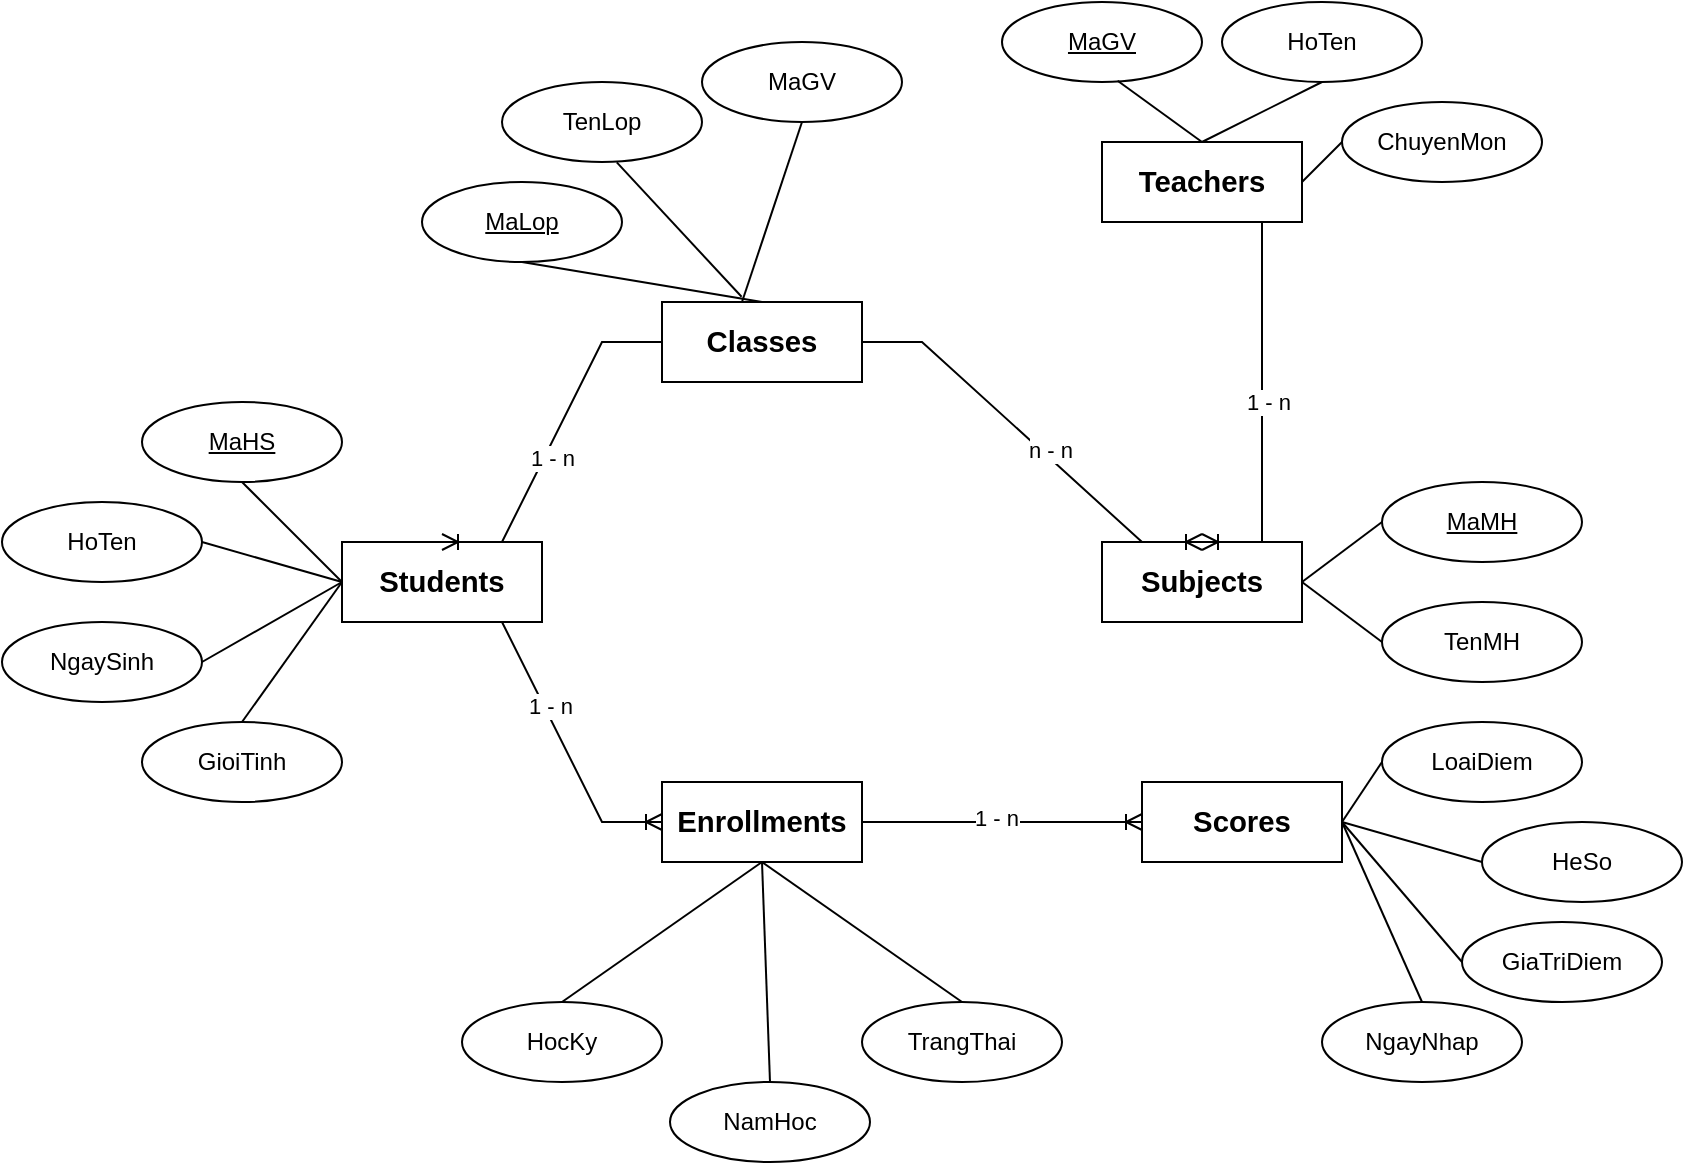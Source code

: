 <mxfile version="26.1.0">
  <diagram name="Trang-1" id="RVlhpdnjynklkB1nGMho">
    <mxGraphModel dx="1182" dy="679" grid="1" gridSize="10" guides="1" tooltips="1" connect="1" arrows="1" fold="1" page="1" pageScale="1" pageWidth="827" pageHeight="1169" math="0" shadow="0">
      <root>
        <mxCell id="0" />
        <mxCell id="1" parent="0" />
        <mxCell id="8lo8MAQ5qpHeNwS08Yg7-1" value="&lt;span id=&quot;docs-internal-guid-3f45bc05-7fff-9d40-037d-0201eaf5cb7c&quot;&gt;&lt;span style=&quot;font-size: 11pt; font-family: Arial, sans-serif; background-color: transparent; font-weight: 700; font-variant-numeric: normal; font-variant-east-asian: normal; font-variant-alternates: normal; font-variant-position: normal; font-variant-emoji: normal; vertical-align: baseline; white-space-collapse: preserve;&quot;&gt;Students&lt;/span&gt;&lt;/span&gt;" style="whiteSpace=wrap;html=1;align=center;" vertex="1" parent="1">
          <mxGeometry x="200" y="440" width="100" height="40" as="geometry" />
        </mxCell>
        <mxCell id="8lo8MAQ5qpHeNwS08Yg7-2" value="&lt;span id=&quot;docs-internal-guid-5ad17344-7fff-c21c-bfdd-054fac57757a&quot;&gt;&lt;span style=&quot;font-size: 11pt; font-family: Arial, sans-serif; background-color: transparent; font-weight: 700; font-variant-numeric: normal; font-variant-east-asian: normal; font-variant-alternates: normal; font-variant-position: normal; font-variant-emoji: normal; vertical-align: baseline; white-space-collapse: preserve;&quot;&gt;Scores&lt;/span&gt;&lt;/span&gt;" style="whiteSpace=wrap;html=1;align=center;" vertex="1" parent="1">
          <mxGeometry x="600" y="560" width="100" height="40" as="geometry" />
        </mxCell>
        <mxCell id="8lo8MAQ5qpHeNwS08Yg7-3" value="&lt;span id=&quot;docs-internal-guid-a760e871-7fff-a96a-99c3-bf476923b152&quot;&gt;&lt;span style=&quot;font-size: 11pt; font-family: Arial, sans-serif; background-color: transparent; font-weight: 700; font-variant-numeric: normal; font-variant-east-asian: normal; font-variant-alternates: normal; font-variant-position: normal; font-variant-emoji: normal; vertical-align: baseline; white-space-collapse: preserve;&quot;&gt;Enrollments&lt;/span&gt;&lt;/span&gt;" style="whiteSpace=wrap;html=1;align=center;" vertex="1" parent="1">
          <mxGeometry x="360" y="560" width="100" height="40" as="geometry" />
        </mxCell>
        <mxCell id="8lo8MAQ5qpHeNwS08Yg7-4" value="&lt;span id=&quot;docs-internal-guid-b8b0c2ca-7fff-fd68-e950-c41975729bfd&quot;&gt;&lt;span style=&quot;font-size: 11pt; font-family: Arial, sans-serif; background-color: transparent; font-weight: 700; font-variant-numeric: normal; font-variant-east-asian: normal; font-variant-alternates: normal; font-variant-position: normal; font-variant-emoji: normal; vertical-align: baseline; white-space-collapse: preserve;&quot;&gt;Classes&lt;/span&gt;&lt;/span&gt;" style="whiteSpace=wrap;html=1;align=center;" vertex="1" parent="1">
          <mxGeometry x="360" y="320" width="100" height="40" as="geometry" />
        </mxCell>
        <mxCell id="8lo8MAQ5qpHeNwS08Yg7-5" value="&lt;span id=&quot;docs-internal-guid-ac9aa3e9-7fff-22d3-99cd-4f6439fef680&quot;&gt;&lt;span style=&quot;font-size: 11pt; font-family: Arial, sans-serif; background-color: transparent; font-weight: 700; font-variant-numeric: normal; font-variant-east-asian: normal; font-variant-alternates: normal; font-variant-position: normal; font-variant-emoji: normal; vertical-align: baseline; white-space-collapse: preserve;&quot;&gt;Subjects&lt;/span&gt;&lt;/span&gt;" style="whiteSpace=wrap;html=1;align=center;" vertex="1" parent="1">
          <mxGeometry x="580" y="440" width="100" height="40" as="geometry" />
        </mxCell>
        <mxCell id="8lo8MAQ5qpHeNwS08Yg7-6" value="&lt;span id=&quot;docs-internal-guid-03681c6b-7fff-92c6-4cb1-ea2eef716080&quot;&gt;&lt;span style=&quot;font-size: 11pt; font-family: Arial, sans-serif; background-color: transparent; font-weight: 700; font-variant-numeric: normal; font-variant-east-asian: normal; font-variant-alternates: normal; font-variant-position: normal; font-variant-emoji: normal; vertical-align: baseline; white-space-collapse: preserve;&quot;&gt;Teachers&lt;/span&gt;&lt;/span&gt;" style="whiteSpace=wrap;html=1;align=center;" vertex="1" parent="1">
          <mxGeometry x="580" y="240" width="100" height="40" as="geometry" />
        </mxCell>
        <mxCell id="8lo8MAQ5qpHeNwS08Yg7-9" value="NgaySinh" style="ellipse;whiteSpace=wrap;html=1;align=center;" vertex="1" parent="1">
          <mxGeometry x="30" y="480" width="100" height="40" as="geometry" />
        </mxCell>
        <mxCell id="8lo8MAQ5qpHeNwS08Yg7-10" value="HoTen" style="ellipse;whiteSpace=wrap;html=1;align=center;" vertex="1" parent="1">
          <mxGeometry x="30" y="420" width="100" height="40" as="geometry" />
        </mxCell>
        <mxCell id="8lo8MAQ5qpHeNwS08Yg7-11" value="GioiTinh" style="ellipse;whiteSpace=wrap;html=1;align=center;" vertex="1" parent="1">
          <mxGeometry x="100" y="530" width="100" height="40" as="geometry" />
        </mxCell>
        <mxCell id="8lo8MAQ5qpHeNwS08Yg7-12" value="MaGV" style="ellipse;whiteSpace=wrap;html=1;align=center;" vertex="1" parent="1">
          <mxGeometry x="380" y="190" width="100" height="40" as="geometry" />
        </mxCell>
        <mxCell id="8lo8MAQ5qpHeNwS08Yg7-13" value="TenLop" style="ellipse;whiteSpace=wrap;html=1;align=center;" vertex="1" parent="1">
          <mxGeometry x="280" y="210" width="100" height="40" as="geometry" />
        </mxCell>
        <mxCell id="8lo8MAQ5qpHeNwS08Yg7-14" value="&lt;u&gt;MaLop&lt;/u&gt;" style="ellipse;whiteSpace=wrap;html=1;align=center;" vertex="1" parent="1">
          <mxGeometry x="240" y="260" width="100" height="40" as="geometry" />
        </mxCell>
        <mxCell id="8lo8MAQ5qpHeNwS08Yg7-15" value="MaHS" style="ellipse;whiteSpace=wrap;html=1;align=center;fontStyle=4;" vertex="1" parent="1">
          <mxGeometry x="100" y="370" width="100" height="40" as="geometry" />
        </mxCell>
        <mxCell id="8lo8MAQ5qpHeNwS08Yg7-16" value="" style="edgeStyle=entityRelationEdgeStyle;fontSize=12;html=1;endArrow=ERoneToMany;rounded=0;entryX=0.5;entryY=0;entryDx=0;entryDy=0;exitX=0;exitY=0.5;exitDx=0;exitDy=0;" edge="1" parent="1" source="8lo8MAQ5qpHeNwS08Yg7-4" target="8lo8MAQ5qpHeNwS08Yg7-1">
          <mxGeometry width="100" height="100" relative="1" as="geometry">
            <mxPoint x="380" y="530" as="sourcePoint" />
            <mxPoint x="480" y="430" as="targetPoint" />
            <Array as="points">
              <mxPoint x="260" y="410" />
            </Array>
          </mxGeometry>
        </mxCell>
        <mxCell id="8lo8MAQ5qpHeNwS08Yg7-17" value="1 - n" style="edgeLabel;html=1;align=center;verticalAlign=middle;resizable=0;points=[];" vertex="1" connectable="0" parent="8lo8MAQ5qpHeNwS08Yg7-16">
          <mxGeometry x="0.087" y="3" relative="1" as="geometry">
            <mxPoint as="offset" />
          </mxGeometry>
        </mxCell>
        <mxCell id="8lo8MAQ5qpHeNwS08Yg7-18" value="MaMH" style="ellipse;whiteSpace=wrap;html=1;align=center;fontStyle=4;" vertex="1" parent="1">
          <mxGeometry x="720" y="410" width="100" height="40" as="geometry" />
        </mxCell>
        <mxCell id="8lo8MAQ5qpHeNwS08Yg7-19" value="TenMH" style="ellipse;whiteSpace=wrap;html=1;align=center;" vertex="1" parent="1">
          <mxGeometry x="720" y="470" width="100" height="40" as="geometry" />
        </mxCell>
        <mxCell id="8lo8MAQ5qpHeNwS08Yg7-20" value="" style="edgeStyle=entityRelationEdgeStyle;fontSize=12;html=1;endArrow=ERoneToMany;rounded=0;entryX=0.5;entryY=0;entryDx=0;entryDy=0;exitX=1;exitY=0.5;exitDx=0;exitDy=0;" edge="1" parent="1" source="8lo8MAQ5qpHeNwS08Yg7-4" target="8lo8MAQ5qpHeNwS08Yg7-5">
          <mxGeometry width="100" height="100" relative="1" as="geometry">
            <mxPoint x="370" y="350" as="sourcePoint" />
            <mxPoint x="260" y="450" as="targetPoint" />
            <Array as="points">
              <mxPoint x="270" y="420" />
            </Array>
          </mxGeometry>
        </mxCell>
        <mxCell id="8lo8MAQ5qpHeNwS08Yg7-21" value="n - n" style="edgeLabel;html=1;align=center;verticalAlign=middle;resizable=0;points=[];" vertex="1" connectable="0" parent="8lo8MAQ5qpHeNwS08Yg7-20">
          <mxGeometry x="0.087" y="3" relative="1" as="geometry">
            <mxPoint as="offset" />
          </mxGeometry>
        </mxCell>
        <mxCell id="8lo8MAQ5qpHeNwS08Yg7-22" value="&lt;u&gt;MaGV&lt;/u&gt;" style="ellipse;whiteSpace=wrap;html=1;align=center;" vertex="1" parent="1">
          <mxGeometry x="530" y="170" width="100" height="40" as="geometry" />
        </mxCell>
        <mxCell id="8lo8MAQ5qpHeNwS08Yg7-23" value="ChuyenMon" style="ellipse;whiteSpace=wrap;html=1;align=center;" vertex="1" parent="1">
          <mxGeometry x="700" y="220" width="100" height="40" as="geometry" />
        </mxCell>
        <mxCell id="8lo8MAQ5qpHeNwS08Yg7-24" value="HoTen" style="ellipse;whiteSpace=wrap;html=1;align=center;" vertex="1" parent="1">
          <mxGeometry x="640" y="170" width="100" height="40" as="geometry" />
        </mxCell>
        <mxCell id="8lo8MAQ5qpHeNwS08Yg7-25" value="" style="edgeStyle=entityRelationEdgeStyle;fontSize=12;html=1;endArrow=ERoneToMany;rounded=0;entryX=0.5;entryY=0;entryDx=0;entryDy=0;exitX=0.5;exitY=1;exitDx=0;exitDy=0;" edge="1" parent="1" source="8lo8MAQ5qpHeNwS08Yg7-6" target="8lo8MAQ5qpHeNwS08Yg7-5">
          <mxGeometry width="100" height="100" relative="1" as="geometry">
            <mxPoint x="470" y="350" as="sourcePoint" />
            <mxPoint x="640" y="450" as="targetPoint" />
            <Array as="points">
              <mxPoint x="280" y="430" />
            </Array>
          </mxGeometry>
        </mxCell>
        <mxCell id="8lo8MAQ5qpHeNwS08Yg7-26" value="1 - n" style="edgeLabel;html=1;align=center;verticalAlign=middle;resizable=0;points=[];" vertex="1" connectable="0" parent="8lo8MAQ5qpHeNwS08Yg7-25">
          <mxGeometry x="0.087" y="3" relative="1" as="geometry">
            <mxPoint as="offset" />
          </mxGeometry>
        </mxCell>
        <mxCell id="8lo8MAQ5qpHeNwS08Yg7-29" value="TrangThai" style="ellipse;whiteSpace=wrap;html=1;align=center;" vertex="1" parent="1">
          <mxGeometry x="460" y="670" width="100" height="40" as="geometry" />
        </mxCell>
        <mxCell id="8lo8MAQ5qpHeNwS08Yg7-30" value="NamHoc" style="ellipse;whiteSpace=wrap;html=1;align=center;" vertex="1" parent="1">
          <mxGeometry x="364" y="710" width="100" height="40" as="geometry" />
        </mxCell>
        <mxCell id="8lo8MAQ5qpHeNwS08Yg7-31" value="HocKy" style="ellipse;whiteSpace=wrap;html=1;align=center;" vertex="1" parent="1">
          <mxGeometry x="260" y="670" width="100" height="40" as="geometry" />
        </mxCell>
        <mxCell id="8lo8MAQ5qpHeNwS08Yg7-36" value="" style="endArrow=none;html=1;rounded=0;exitX=0.5;exitY=1;exitDx=0;exitDy=0;entryX=0;entryY=0.5;entryDx=0;entryDy=0;" edge="1" parent="1" source="8lo8MAQ5qpHeNwS08Yg7-15" target="8lo8MAQ5qpHeNwS08Yg7-1">
          <mxGeometry relative="1" as="geometry">
            <mxPoint x="330" y="410" as="sourcePoint" />
            <mxPoint x="490" y="410" as="targetPoint" />
          </mxGeometry>
        </mxCell>
        <mxCell id="8lo8MAQ5qpHeNwS08Yg7-37" value="" style="endArrow=none;html=1;rounded=0;exitX=1;exitY=0.5;exitDx=0;exitDy=0;" edge="1" parent="1" source="8lo8MAQ5qpHeNwS08Yg7-10">
          <mxGeometry relative="1" as="geometry">
            <mxPoint x="140" y="440" as="sourcePoint" />
            <mxPoint x="200" y="460" as="targetPoint" />
          </mxGeometry>
        </mxCell>
        <mxCell id="8lo8MAQ5qpHeNwS08Yg7-38" value="" style="endArrow=none;html=1;rounded=0;entryX=0;entryY=0.5;entryDx=0;entryDy=0;exitX=1;exitY=0.5;exitDx=0;exitDy=0;" edge="1" parent="1" source="8lo8MAQ5qpHeNwS08Yg7-9" target="8lo8MAQ5qpHeNwS08Yg7-1">
          <mxGeometry relative="1" as="geometry">
            <mxPoint x="140" y="450" as="sourcePoint" />
            <mxPoint x="220" y="480" as="targetPoint" />
          </mxGeometry>
        </mxCell>
        <mxCell id="8lo8MAQ5qpHeNwS08Yg7-39" value="" style="endArrow=none;html=1;rounded=0;exitX=0.5;exitY=0;exitDx=0;exitDy=0;" edge="1" parent="1" source="8lo8MAQ5qpHeNwS08Yg7-11">
          <mxGeometry relative="1" as="geometry">
            <mxPoint x="150" y="470" as="sourcePoint" />
            <mxPoint x="200" y="460" as="targetPoint" />
          </mxGeometry>
        </mxCell>
        <mxCell id="8lo8MAQ5qpHeNwS08Yg7-40" value="" style="endArrow=none;html=1;rounded=0;exitX=0.5;exitY=1;exitDx=0;exitDy=0;entryX=0.5;entryY=0;entryDx=0;entryDy=0;" edge="1" parent="1" source="8lo8MAQ5qpHeNwS08Yg7-14" target="8lo8MAQ5qpHeNwS08Yg7-4">
          <mxGeometry relative="1" as="geometry">
            <mxPoint x="380" y="420" as="sourcePoint" />
            <mxPoint x="540" y="420" as="targetPoint" />
          </mxGeometry>
        </mxCell>
        <mxCell id="8lo8MAQ5qpHeNwS08Yg7-41" value="" style="endArrow=none;html=1;rounded=0;exitX=0.574;exitY=1.005;exitDx=0;exitDy=0;entryX=0.398;entryY=-0.065;entryDx=0;entryDy=0;entryPerimeter=0;exitPerimeter=0;" edge="1" parent="1" source="8lo8MAQ5qpHeNwS08Yg7-13" target="8lo8MAQ5qpHeNwS08Yg7-4">
          <mxGeometry relative="1" as="geometry">
            <mxPoint x="300" y="310" as="sourcePoint" />
            <mxPoint x="420" y="330" as="targetPoint" />
          </mxGeometry>
        </mxCell>
        <mxCell id="8lo8MAQ5qpHeNwS08Yg7-42" value="" style="endArrow=none;html=1;rounded=0;exitX=0.5;exitY=1;exitDx=0;exitDy=0;" edge="1" parent="1" source="8lo8MAQ5qpHeNwS08Yg7-12">
          <mxGeometry relative="1" as="geometry">
            <mxPoint x="310" y="320" as="sourcePoint" />
            <mxPoint x="400" y="320" as="targetPoint" />
          </mxGeometry>
        </mxCell>
        <mxCell id="8lo8MAQ5qpHeNwS08Yg7-43" value="" style="endArrow=none;html=1;rounded=0;exitX=1;exitY=0.5;exitDx=0;exitDy=0;entryX=0;entryY=0.5;entryDx=0;entryDy=0;" edge="1" parent="1" source="8lo8MAQ5qpHeNwS08Yg7-6" target="8lo8MAQ5qpHeNwS08Yg7-23">
          <mxGeometry relative="1" as="geometry">
            <mxPoint x="710" y="310" as="sourcePoint" />
            <mxPoint x="870" y="310" as="targetPoint" />
          </mxGeometry>
        </mxCell>
        <mxCell id="8lo8MAQ5qpHeNwS08Yg7-44" value="" style="endArrow=none;html=1;rounded=0;exitX=0.5;exitY=0;exitDx=0;exitDy=0;entryX=0.5;entryY=1;entryDx=0;entryDy=0;" edge="1" parent="1" source="8lo8MAQ5qpHeNwS08Yg7-6" target="8lo8MAQ5qpHeNwS08Yg7-24">
          <mxGeometry relative="1" as="geometry">
            <mxPoint x="720" y="320" as="sourcePoint" />
            <mxPoint x="880" y="320" as="targetPoint" />
          </mxGeometry>
        </mxCell>
        <mxCell id="8lo8MAQ5qpHeNwS08Yg7-45" value="" style="endArrow=none;html=1;rounded=0;entryX=0.578;entryY=0.985;entryDx=0;entryDy=0;entryPerimeter=0;" edge="1" parent="1" target="8lo8MAQ5qpHeNwS08Yg7-22">
          <mxGeometry relative="1" as="geometry">
            <mxPoint x="630" y="240" as="sourcePoint" />
            <mxPoint x="890" y="330" as="targetPoint" />
          </mxGeometry>
        </mxCell>
        <mxCell id="8lo8MAQ5qpHeNwS08Yg7-46" value="" style="endArrow=none;html=1;rounded=0;exitX=1;exitY=0.5;exitDx=0;exitDy=0;entryX=0;entryY=0.5;entryDx=0;entryDy=0;" edge="1" parent="1" source="8lo8MAQ5qpHeNwS08Yg7-5" target="8lo8MAQ5qpHeNwS08Yg7-18">
          <mxGeometry relative="1" as="geometry">
            <mxPoint x="580" y="530" as="sourcePoint" />
            <mxPoint x="740" y="530" as="targetPoint" />
          </mxGeometry>
        </mxCell>
        <mxCell id="8lo8MAQ5qpHeNwS08Yg7-47" value="" style="endArrow=none;html=1;rounded=0;exitX=1;exitY=0.5;exitDx=0;exitDy=0;entryX=0;entryY=0.5;entryDx=0;entryDy=0;" edge="1" parent="1" source="8lo8MAQ5qpHeNwS08Yg7-5" target="8lo8MAQ5qpHeNwS08Yg7-19">
          <mxGeometry relative="1" as="geometry">
            <mxPoint x="590" y="540" as="sourcePoint" />
            <mxPoint x="750" y="540" as="targetPoint" />
          </mxGeometry>
        </mxCell>
        <mxCell id="8lo8MAQ5qpHeNwS08Yg7-48" value="" style="endArrow=none;html=1;rounded=0;exitX=0.5;exitY=1;exitDx=0;exitDy=0;entryX=0.5;entryY=0;entryDx=0;entryDy=0;" edge="1" parent="1" source="8lo8MAQ5qpHeNwS08Yg7-3" target="8lo8MAQ5qpHeNwS08Yg7-29">
          <mxGeometry relative="1" as="geometry">
            <mxPoint x="500" y="610" as="sourcePoint" />
            <mxPoint x="660" y="610" as="targetPoint" />
          </mxGeometry>
        </mxCell>
        <mxCell id="8lo8MAQ5qpHeNwS08Yg7-49" value="" style="endArrow=none;html=1;rounded=0;entryX=0.5;entryY=0;entryDx=0;entryDy=0;" edge="1" parent="1" target="8lo8MAQ5qpHeNwS08Yg7-30">
          <mxGeometry relative="1" as="geometry">
            <mxPoint x="410" y="600" as="sourcePoint" />
            <mxPoint x="670" y="620" as="targetPoint" />
          </mxGeometry>
        </mxCell>
        <mxCell id="8lo8MAQ5qpHeNwS08Yg7-50" value="" style="endArrow=none;html=1;rounded=0;entryX=0.5;entryY=0;entryDx=0;entryDy=0;" edge="1" parent="1" target="8lo8MAQ5qpHeNwS08Yg7-31">
          <mxGeometry relative="1" as="geometry">
            <mxPoint x="410" y="600" as="sourcePoint" />
            <mxPoint x="680" y="630" as="targetPoint" />
          </mxGeometry>
        </mxCell>
        <mxCell id="8lo8MAQ5qpHeNwS08Yg7-51" value="" style="edgeStyle=entityRelationEdgeStyle;fontSize=12;html=1;endArrow=ERoneToMany;rounded=0;exitX=1;exitY=0.5;exitDx=0;exitDy=0;entryX=0;entryY=0.5;entryDx=0;entryDy=0;" edge="1" parent="1" source="8lo8MAQ5qpHeNwS08Yg7-3" target="8lo8MAQ5qpHeNwS08Yg7-2">
          <mxGeometry width="100" height="100" relative="1" as="geometry">
            <mxPoint x="510" y="650" as="sourcePoint" />
            <mxPoint x="610" y="550" as="targetPoint" />
          </mxGeometry>
        </mxCell>
        <mxCell id="8lo8MAQ5qpHeNwS08Yg7-52" value="1 - n" style="edgeLabel;html=1;align=center;verticalAlign=middle;resizable=0;points=[];" vertex="1" connectable="0" parent="8lo8MAQ5qpHeNwS08Yg7-51">
          <mxGeometry x="-0.04" y="2" relative="1" as="geometry">
            <mxPoint as="offset" />
          </mxGeometry>
        </mxCell>
        <mxCell id="8lo8MAQ5qpHeNwS08Yg7-53" value="LoaiDiem" style="ellipse;whiteSpace=wrap;html=1;align=center;fontStyle=0;" vertex="1" parent="1">
          <mxGeometry x="720" y="530" width="100" height="40" as="geometry" />
        </mxCell>
        <mxCell id="8lo8MAQ5qpHeNwS08Yg7-54" value="NgayNhap" style="ellipse;whiteSpace=wrap;html=1;align=center;" vertex="1" parent="1">
          <mxGeometry x="690" y="670" width="100" height="40" as="geometry" />
        </mxCell>
        <mxCell id="8lo8MAQ5qpHeNwS08Yg7-55" value="GiaTriDiem" style="ellipse;whiteSpace=wrap;html=1;align=center;" vertex="1" parent="1">
          <mxGeometry x="760" y="630" width="100" height="40" as="geometry" />
        </mxCell>
        <mxCell id="8lo8MAQ5qpHeNwS08Yg7-56" value="HeSo" style="ellipse;whiteSpace=wrap;html=1;align=center;" vertex="1" parent="1">
          <mxGeometry x="770" y="580" width="100" height="40" as="geometry" />
        </mxCell>
        <mxCell id="8lo8MAQ5qpHeNwS08Yg7-58" value="" style="endArrow=none;html=1;rounded=0;exitX=1;exitY=0.5;exitDx=0;exitDy=0;entryX=0.5;entryY=0;entryDx=0;entryDy=0;" edge="1" parent="1" source="8lo8MAQ5qpHeNwS08Yg7-2" target="8lo8MAQ5qpHeNwS08Yg7-54">
          <mxGeometry relative="1" as="geometry">
            <mxPoint x="550" y="640" as="sourcePoint" />
            <mxPoint x="710" y="640" as="targetPoint" />
          </mxGeometry>
        </mxCell>
        <mxCell id="8lo8MAQ5qpHeNwS08Yg7-59" value="" style="endArrow=none;html=1;rounded=0;exitX=1;exitY=0.5;exitDx=0;exitDy=0;entryX=0;entryY=0.5;entryDx=0;entryDy=0;" edge="1" parent="1" source="8lo8MAQ5qpHeNwS08Yg7-2" target="8lo8MAQ5qpHeNwS08Yg7-55">
          <mxGeometry relative="1" as="geometry">
            <mxPoint x="560" y="650" as="sourcePoint" />
            <mxPoint x="720" y="650" as="targetPoint" />
          </mxGeometry>
        </mxCell>
        <mxCell id="8lo8MAQ5qpHeNwS08Yg7-60" value="" style="endArrow=none;html=1;rounded=0;entryX=0;entryY=0.5;entryDx=0;entryDy=0;" edge="1" parent="1" target="8lo8MAQ5qpHeNwS08Yg7-56">
          <mxGeometry relative="1" as="geometry">
            <mxPoint x="700" y="580" as="sourcePoint" />
            <mxPoint x="730" y="660" as="targetPoint" />
          </mxGeometry>
        </mxCell>
        <mxCell id="8lo8MAQ5qpHeNwS08Yg7-61" value="" style="endArrow=none;html=1;rounded=0;exitX=1;exitY=0.5;exitDx=0;exitDy=0;entryX=0;entryY=0.5;entryDx=0;entryDy=0;" edge="1" parent="1" source="8lo8MAQ5qpHeNwS08Yg7-2" target="8lo8MAQ5qpHeNwS08Yg7-53">
          <mxGeometry relative="1" as="geometry">
            <mxPoint x="580" y="670" as="sourcePoint" />
            <mxPoint x="740" y="670" as="targetPoint" />
          </mxGeometry>
        </mxCell>
        <mxCell id="8lo8MAQ5qpHeNwS08Yg7-62" value="" style="edgeStyle=entityRelationEdgeStyle;fontSize=12;html=1;endArrow=ERoneToMany;rounded=0;exitX=0.5;exitY=1;exitDx=0;exitDy=0;entryX=0;entryY=0.5;entryDx=0;entryDy=0;" edge="1" parent="1" source="8lo8MAQ5qpHeNwS08Yg7-1" target="8lo8MAQ5qpHeNwS08Yg7-3">
          <mxGeometry width="100" height="100" relative="1" as="geometry">
            <mxPoint x="170" y="700" as="sourcePoint" />
            <mxPoint x="270" y="600" as="targetPoint" />
          </mxGeometry>
        </mxCell>
        <mxCell id="8lo8MAQ5qpHeNwS08Yg7-63" value="1 - n" style="edgeLabel;html=1;align=center;verticalAlign=middle;resizable=0;points=[];" vertex="1" connectable="0" parent="8lo8MAQ5qpHeNwS08Yg7-62">
          <mxGeometry x="-0.091" y="2" relative="1" as="geometry">
            <mxPoint as="offset" />
          </mxGeometry>
        </mxCell>
      </root>
    </mxGraphModel>
  </diagram>
</mxfile>
